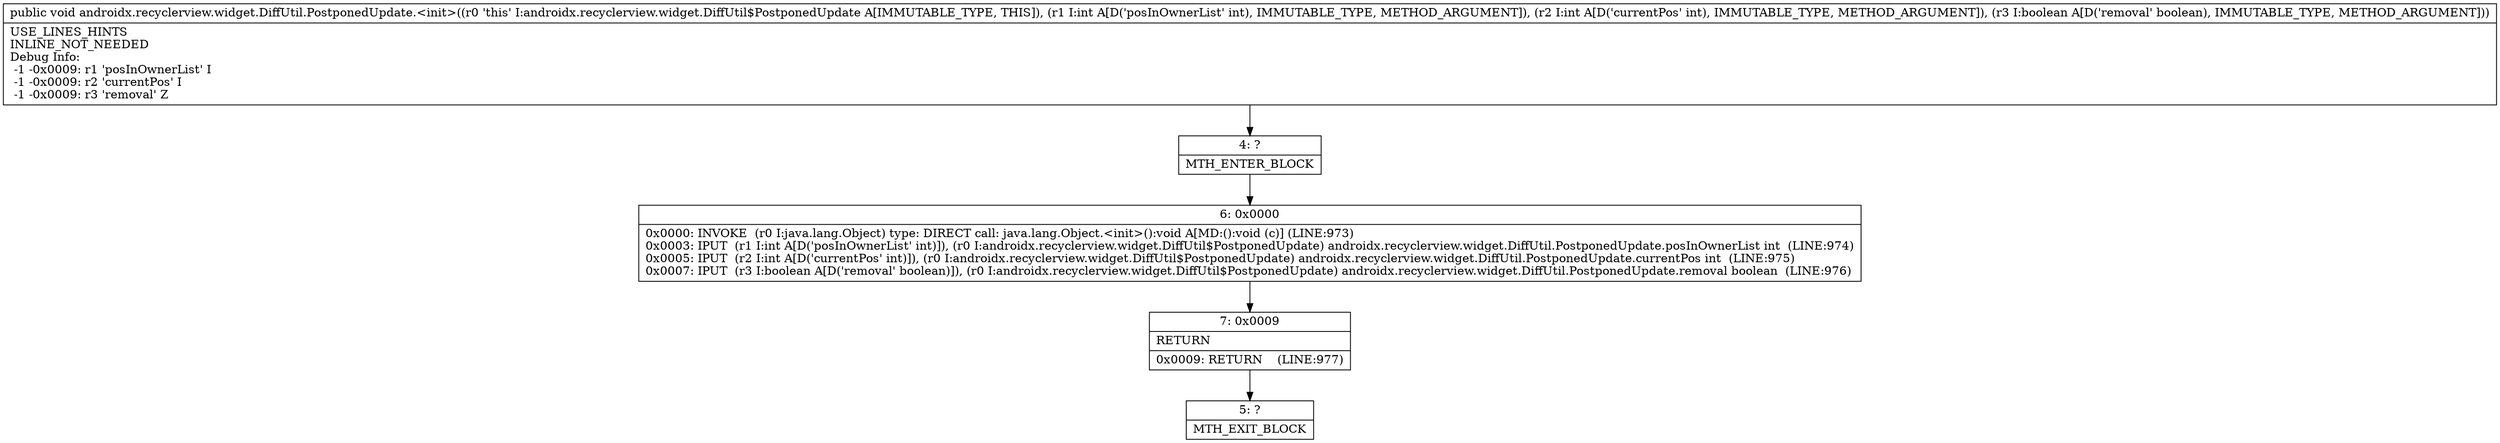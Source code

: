 digraph "CFG forandroidx.recyclerview.widget.DiffUtil.PostponedUpdate.\<init\>(IIZ)V" {
Node_4 [shape=record,label="{4\:\ ?|MTH_ENTER_BLOCK\l}"];
Node_6 [shape=record,label="{6\:\ 0x0000|0x0000: INVOKE  (r0 I:java.lang.Object) type: DIRECT call: java.lang.Object.\<init\>():void A[MD:():void (c)] (LINE:973)\l0x0003: IPUT  (r1 I:int A[D('posInOwnerList' int)]), (r0 I:androidx.recyclerview.widget.DiffUtil$PostponedUpdate) androidx.recyclerview.widget.DiffUtil.PostponedUpdate.posInOwnerList int  (LINE:974)\l0x0005: IPUT  (r2 I:int A[D('currentPos' int)]), (r0 I:androidx.recyclerview.widget.DiffUtil$PostponedUpdate) androidx.recyclerview.widget.DiffUtil.PostponedUpdate.currentPos int  (LINE:975)\l0x0007: IPUT  (r3 I:boolean A[D('removal' boolean)]), (r0 I:androidx.recyclerview.widget.DiffUtil$PostponedUpdate) androidx.recyclerview.widget.DiffUtil.PostponedUpdate.removal boolean  (LINE:976)\l}"];
Node_7 [shape=record,label="{7\:\ 0x0009|RETURN\l|0x0009: RETURN    (LINE:977)\l}"];
Node_5 [shape=record,label="{5\:\ ?|MTH_EXIT_BLOCK\l}"];
MethodNode[shape=record,label="{public void androidx.recyclerview.widget.DiffUtil.PostponedUpdate.\<init\>((r0 'this' I:androidx.recyclerview.widget.DiffUtil$PostponedUpdate A[IMMUTABLE_TYPE, THIS]), (r1 I:int A[D('posInOwnerList' int), IMMUTABLE_TYPE, METHOD_ARGUMENT]), (r2 I:int A[D('currentPos' int), IMMUTABLE_TYPE, METHOD_ARGUMENT]), (r3 I:boolean A[D('removal' boolean), IMMUTABLE_TYPE, METHOD_ARGUMENT]))  | USE_LINES_HINTS\lINLINE_NOT_NEEDED\lDebug Info:\l  \-1 \-0x0009: r1 'posInOwnerList' I\l  \-1 \-0x0009: r2 'currentPos' I\l  \-1 \-0x0009: r3 'removal' Z\l}"];
MethodNode -> Node_4;Node_4 -> Node_6;
Node_6 -> Node_7;
Node_7 -> Node_5;
}


